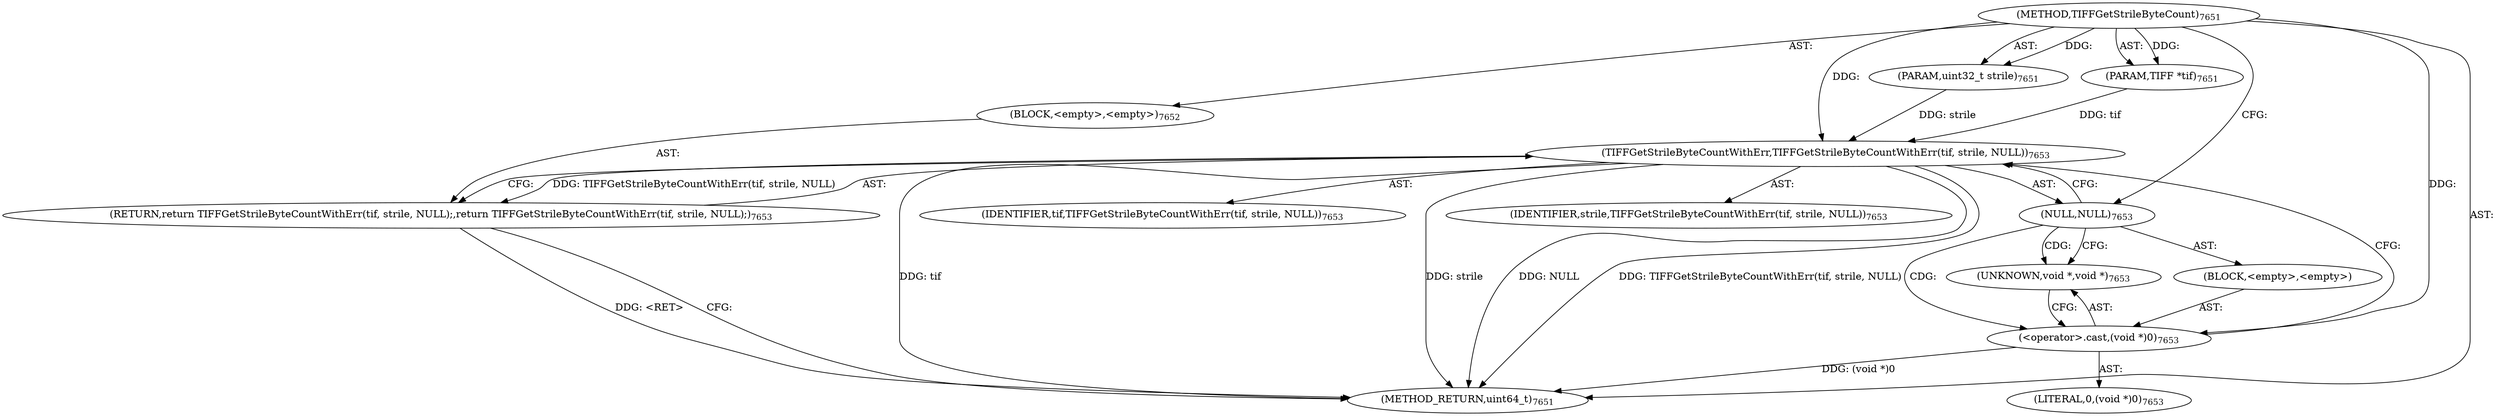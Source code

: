 digraph "TIFFGetStrileByteCount" {  
"98494" [label = <(METHOD,TIFFGetStrileByteCount)<SUB>7651</SUB>> ]
"98495" [label = <(PARAM,TIFF *tif)<SUB>7651</SUB>> ]
"98496" [label = <(PARAM,uint32_t strile)<SUB>7651</SUB>> ]
"98497" [label = <(BLOCK,&lt;empty&gt;,&lt;empty&gt;)<SUB>7652</SUB>> ]
"98498" [label = <(RETURN,return TIFFGetStrileByteCountWithErr(tif, strile, NULL);,return TIFFGetStrileByteCountWithErr(tif, strile, NULL);)<SUB>7653</SUB>> ]
"98499" [label = <(TIFFGetStrileByteCountWithErr,TIFFGetStrileByteCountWithErr(tif, strile, NULL))<SUB>7653</SUB>> ]
"98500" [label = <(IDENTIFIER,tif,TIFFGetStrileByteCountWithErr(tif, strile, NULL))<SUB>7653</SUB>> ]
"98501" [label = <(IDENTIFIER,strile,TIFFGetStrileByteCountWithErr(tif, strile, NULL))<SUB>7653</SUB>> ]
"98502" [label = <(NULL,NULL)<SUB>7653</SUB>> ]
"98503" [label = <(BLOCK,&lt;empty&gt;,&lt;empty&gt;)> ]
"98504" [label = <(&lt;operator&gt;.cast,(void *)0)<SUB>7653</SUB>> ]
"98505" [label = <(UNKNOWN,void *,void *)<SUB>7653</SUB>> ]
"98506" [label = <(LITERAL,0,(void *)0)<SUB>7653</SUB>> ]
"98507" [label = <(METHOD_RETURN,uint64_t)<SUB>7651</SUB>> ]
  "98494" -> "98495"  [ label = "AST: "] 
  "98494" -> "98496"  [ label = "AST: "] 
  "98494" -> "98497"  [ label = "AST: "] 
  "98494" -> "98507"  [ label = "AST: "] 
  "98497" -> "98498"  [ label = "AST: "] 
  "98498" -> "98499"  [ label = "AST: "] 
  "98499" -> "98500"  [ label = "AST: "] 
  "98499" -> "98501"  [ label = "AST: "] 
  "98499" -> "98502"  [ label = "AST: "] 
  "98502" -> "98503"  [ label = "AST: "] 
  "98503" -> "98504"  [ label = "AST: "] 
  "98504" -> "98505"  [ label = "AST: "] 
  "98504" -> "98506"  [ label = "AST: "] 
  "98498" -> "98507"  [ label = "CFG: "] 
  "98499" -> "98498"  [ label = "CFG: "] 
  "98502" -> "98505"  [ label = "CFG: "] 
  "98502" -> "98499"  [ label = "CFG: "] 
  "98504" -> "98499"  [ label = "CFG: "] 
  "98505" -> "98504"  [ label = "CFG: "] 
  "98494" -> "98502"  [ label = "CFG: "] 
  "98498" -> "98507"  [ label = "DDG: &lt;RET&gt;"] 
  "98499" -> "98507"  [ label = "DDG: tif"] 
  "98499" -> "98507"  [ label = "DDG: strile"] 
  "98499" -> "98507"  [ label = "DDG: NULL"] 
  "98504" -> "98507"  [ label = "DDG: (void *)0"] 
  "98499" -> "98507"  [ label = "DDG: TIFFGetStrileByteCountWithErr(tif, strile, NULL)"] 
  "98494" -> "98495"  [ label = "DDG: "] 
  "98494" -> "98496"  [ label = "DDG: "] 
  "98499" -> "98498"  [ label = "DDG: TIFFGetStrileByteCountWithErr(tif, strile, NULL)"] 
  "98495" -> "98499"  [ label = "DDG: tif"] 
  "98494" -> "98499"  [ label = "DDG: "] 
  "98496" -> "98499"  [ label = "DDG: strile"] 
  "98494" -> "98504"  [ label = "DDG: "] 
  "98502" -> "98505"  [ label = "CDG: "] 
  "98502" -> "98504"  [ label = "CDG: "] 
}
